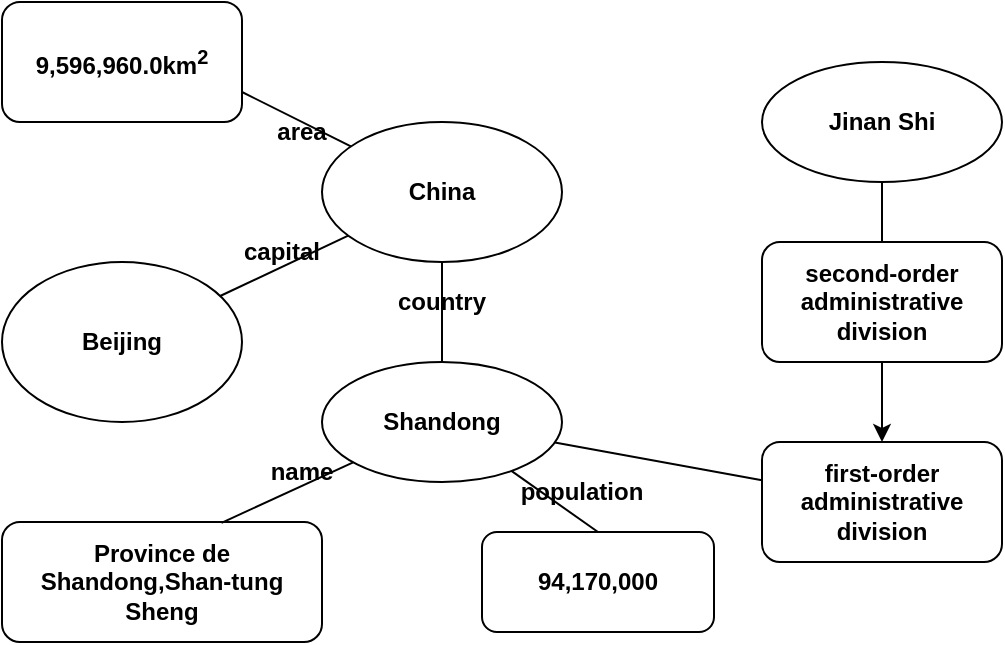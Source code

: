 <mxfile version="20.8.16" type="github">
  <diagram name="第 1 页" id="0nxSbSY4qSysI2Iz97aQ">
    <mxGraphModel dx="1125" dy="719" grid="1" gridSize="10" guides="1" tooltips="1" connect="1" arrows="1" fold="1" page="1" pageScale="1" pageWidth="827" pageHeight="1169" math="0" shadow="0">
      <root>
        <mxCell id="0" />
        <mxCell id="1" parent="0" />
        <mxCell id="nGS8NPpamCAhk_xmzxn2-27" value="&lt;b&gt;name&lt;/b&gt;" style="text;html=1;strokeColor=none;fillColor=none;align=center;verticalAlign=middle;whiteSpace=wrap;rounded=0;fontSize=12;fontFamily=Helvetica;fontColor=default;" vertex="1" parent="1">
          <mxGeometry x="190" y="350" width="60" height="30" as="geometry" />
        </mxCell>
        <mxCell id="nGS8NPpamCAhk_xmzxn2-2" value="&lt;b&gt;country&lt;/b&gt;" style="text;html=1;strokeColor=none;fillColor=none;align=center;verticalAlign=middle;whiteSpace=wrap;rounded=0;" vertex="1" parent="1">
          <mxGeometry x="260" y="265" width="60" height="30" as="geometry" />
        </mxCell>
        <mxCell id="nGS8NPpamCAhk_xmzxn2-7" value="&lt;b&gt;area&lt;/b&gt;" style="text;html=1;strokeColor=none;fillColor=none;align=center;verticalAlign=middle;whiteSpace=wrap;rounded=0;" vertex="1" parent="1">
          <mxGeometry x="190" y="180" width="60" height="30" as="geometry" />
        </mxCell>
        <mxCell id="nGS8NPpamCAhk_xmzxn2-41" style="edgeStyle=none;rounded=0;orthogonalLoop=1;jettySize=auto;html=1;entryX=1;entryY=0.75;entryDx=0;entryDy=0;fontFamily=Helvetica;fontSize=12;fontColor=default;endArrow=none;endFill=0;" edge="1" parent="1" source="mBhaxhuSZfbzmkkUTo4U-1" target="nGS8NPpamCAhk_xmzxn2-5">
          <mxGeometry relative="1" as="geometry" />
        </mxCell>
        <mxCell id="nGS8NPpamCAhk_xmzxn2-42" style="edgeStyle=none;rounded=0;orthogonalLoop=1;jettySize=auto;html=1;fontFamily=Helvetica;fontSize=12;fontColor=default;endArrow=none;endFill=0;" edge="1" parent="1" source="mBhaxhuSZfbzmkkUTo4U-1" target="nGS8NPpamCAhk_xmzxn2-17">
          <mxGeometry relative="1" as="geometry" />
        </mxCell>
        <mxCell id="mBhaxhuSZfbzmkkUTo4U-1" value="&lt;b&gt;China&lt;/b&gt;" style="ellipse;whiteSpace=wrap;html=1;" parent="1" vertex="1">
          <mxGeometry x="230" y="190" width="120" height="70" as="geometry" />
        </mxCell>
        <mxCell id="nGS8NPpamCAhk_xmzxn2-40" style="edgeStyle=none;rounded=0;orthogonalLoop=1;jettySize=auto;html=1;fontFamily=Helvetica;fontSize=12;fontColor=default;endArrow=none;endFill=0;" edge="1" parent="1" source="mBhaxhuSZfbzmkkUTo4U-2" target="nGS8NPpamCAhk_xmzxn2-33">
          <mxGeometry relative="1" as="geometry" />
        </mxCell>
        <mxCell id="nGS8NPpamCAhk_xmzxn2-43" style="edgeStyle=none;rounded=0;orthogonalLoop=1;jettySize=auto;html=1;fontFamily=Helvetica;fontSize=12;fontColor=default;endArrow=none;endFill=0;" edge="1" parent="1" source="mBhaxhuSZfbzmkkUTo4U-2" target="mBhaxhuSZfbzmkkUTo4U-1">
          <mxGeometry relative="1" as="geometry" />
        </mxCell>
        <mxCell id="nGS8NPpamCAhk_xmzxn2-44" style="edgeStyle=none;rounded=0;orthogonalLoop=1;jettySize=auto;html=1;entryX=0.686;entryY=0.007;entryDx=0;entryDy=0;entryPerimeter=0;fontFamily=Helvetica;fontSize=12;fontColor=default;endArrow=none;endFill=0;" edge="1" parent="1" source="mBhaxhuSZfbzmkkUTo4U-2" target="nGS8NPpamCAhk_xmzxn2-23">
          <mxGeometry relative="1" as="geometry" />
        </mxCell>
        <mxCell id="nGS8NPpamCAhk_xmzxn2-45" style="edgeStyle=none;rounded=0;orthogonalLoop=1;jettySize=auto;html=1;entryX=0.5;entryY=0;entryDx=0;entryDy=0;fontFamily=Helvetica;fontSize=12;fontColor=default;endArrow=none;endFill=0;" edge="1" parent="1" source="mBhaxhuSZfbzmkkUTo4U-2" target="nGS8NPpamCAhk_xmzxn2-24">
          <mxGeometry relative="1" as="geometry" />
        </mxCell>
        <mxCell id="mBhaxhuSZfbzmkkUTo4U-2" value="&lt;b&gt;Shandong&lt;/b&gt;" style="ellipse;whiteSpace=wrap;html=1;" parent="1" vertex="1">
          <mxGeometry x="230" y="310" width="120" height="60" as="geometry" />
        </mxCell>
        <mxCell id="nGS8NPpamCAhk_xmzxn2-5" value="&lt;b&gt;9,596,960.0km&lt;sup&gt;2&lt;/sup&gt;&lt;/b&gt;" style="rounded=1;whiteSpace=wrap;html=1;" vertex="1" parent="1">
          <mxGeometry x="70" y="130" width="120" height="60" as="geometry" />
        </mxCell>
        <mxCell id="nGS8NPpamCAhk_xmzxn2-17" value="&lt;b&gt;Beijing&lt;/b&gt;" style="ellipse;whiteSpace=wrap;html=1;" vertex="1" parent="1">
          <mxGeometry x="70" y="260" width="120" height="80" as="geometry" />
        </mxCell>
        <mxCell id="nGS8NPpamCAhk_xmzxn2-20" value="" style="edgeStyle=none;rounded=0;orthogonalLoop=1;jettySize=auto;html=1;endArrow=none;" edge="1" parent="1" source="mBhaxhuSZfbzmkkUTo4U-1">
          <mxGeometry relative="1" as="geometry">
            <mxPoint x="243.029" y="246.777" as="sourcePoint" />
            <mxPoint x="240" y="243.75" as="targetPoint" />
          </mxGeometry>
        </mxCell>
        <mxCell id="nGS8NPpamCAhk_xmzxn2-22" value="&lt;b&gt;capital&lt;/b&gt;" style="text;html=1;strokeColor=none;fillColor=none;align=center;verticalAlign=middle;whiteSpace=wrap;rounded=0;fontSize=12;fontFamily=Helvetica;fontColor=default;" vertex="1" parent="1">
          <mxGeometry x="180" y="240" width="60" height="30" as="geometry" />
        </mxCell>
        <mxCell id="nGS8NPpamCAhk_xmzxn2-23" value="&lt;b&gt;Province de Shandong,Shan-tung Sheng&lt;/b&gt;" style="rounded=1;whiteSpace=wrap;html=1;fontFamily=Helvetica;fontSize=12;fontColor=default;fillColor=none;gradientColor=none;" vertex="1" parent="1">
          <mxGeometry x="70" y="390" width="160" height="60" as="geometry" />
        </mxCell>
        <mxCell id="nGS8NPpamCAhk_xmzxn2-24" value="&lt;b&gt;94,170,000&lt;/b&gt;" style="rounded=1;whiteSpace=wrap;html=1;fontFamily=Helvetica;fontSize=12;fontColor=default;fillColor=none;gradientColor=none;" vertex="1" parent="1">
          <mxGeometry x="310" y="395" width="116" height="50" as="geometry" />
        </mxCell>
        <mxCell id="nGS8NPpamCAhk_xmzxn2-28" value="&lt;b&gt;population&lt;/b&gt;" style="text;html=1;strokeColor=none;fillColor=none;align=center;verticalAlign=middle;whiteSpace=wrap;rounded=0;fontSize=12;fontFamily=Helvetica;fontColor=default;" vertex="1" parent="1">
          <mxGeometry x="330" y="360" width="60" height="30" as="geometry" />
        </mxCell>
        <mxCell id="nGS8NPpamCAhk_xmzxn2-38" style="edgeStyle=none;rounded=0;orthogonalLoop=1;jettySize=auto;html=1;entryX=0.5;entryY=0;entryDx=0;entryDy=0;fontFamily=Helvetica;fontSize=12;fontColor=default;endArrow=none;endFill=0;" edge="1" parent="1" source="nGS8NPpamCAhk_xmzxn2-29" target="nGS8NPpamCAhk_xmzxn2-32">
          <mxGeometry relative="1" as="geometry" />
        </mxCell>
        <mxCell id="nGS8NPpamCAhk_xmzxn2-29" value="&lt;b&gt;Jinan Shi&lt;/b&gt;" style="ellipse;whiteSpace=wrap;html=1;rounded=0;fontFamily=Helvetica;fontSize=12;fontColor=default;fillColor=none;gradientColor=none;" vertex="1" parent="1">
          <mxGeometry x="450" y="160" width="120" height="60" as="geometry" />
        </mxCell>
        <mxCell id="nGS8NPpamCAhk_xmzxn2-39" style="edgeStyle=none;rounded=0;orthogonalLoop=1;jettySize=auto;html=1;entryX=0.5;entryY=0;entryDx=0;entryDy=0;fontFamily=Helvetica;fontSize=12;fontColor=default;endArrow=classic;endFill=1;" edge="1" parent="1" source="nGS8NPpamCAhk_xmzxn2-32" target="nGS8NPpamCAhk_xmzxn2-33">
          <mxGeometry relative="1" as="geometry" />
        </mxCell>
        <mxCell id="nGS8NPpamCAhk_xmzxn2-32" value="&lt;b&gt;second-order administrative division&lt;/b&gt;" style="rounded=1;whiteSpace=wrap;html=1;fontFamily=Helvetica;fontSize=12;fontColor=default;fillColor=none;gradientColor=none;" vertex="1" parent="1">
          <mxGeometry x="450" y="250" width="120" height="60" as="geometry" />
        </mxCell>
        <mxCell id="nGS8NPpamCAhk_xmzxn2-33" value="&lt;b&gt;first-order administrative division&lt;/b&gt;" style="rounded=1;whiteSpace=wrap;html=1;fontFamily=Helvetica;fontSize=12;fontColor=default;fillColor=none;gradientColor=none;" vertex="1" parent="1">
          <mxGeometry x="450" y="350" width="120" height="60" as="geometry" />
        </mxCell>
      </root>
    </mxGraphModel>
  </diagram>
</mxfile>

